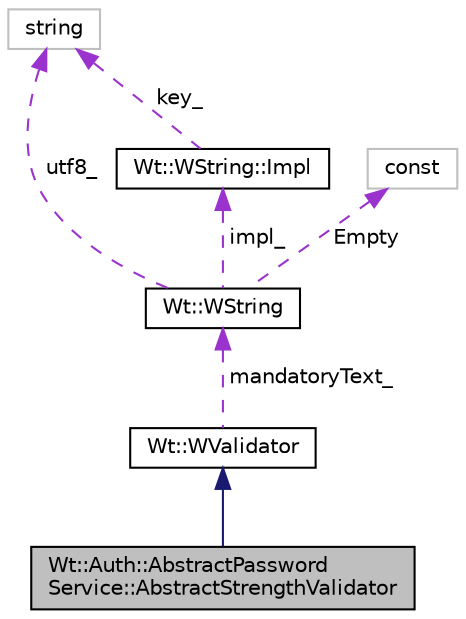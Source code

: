digraph "Wt::Auth::AbstractPasswordService::AbstractStrengthValidator"
{
 // LATEX_PDF_SIZE
  edge [fontname="Helvetica",fontsize="10",labelfontname="Helvetica",labelfontsize="10"];
  node [fontname="Helvetica",fontsize="10",shape=record];
  Node1 [label="Wt::Auth::AbstractPassword\lService::AbstractStrengthValidator",height=0.2,width=0.4,color="black", fillcolor="grey75", style="filled", fontcolor="black",tooltip="Validator for password strength."];
  Node2 -> Node1 [dir="back",color="midnightblue",fontsize="10",style="solid"];
  Node2 [label="Wt::WValidator",height=0.2,width=0.4,color="black", fillcolor="white", style="filled",URL="$classWt_1_1WValidator.html",tooltip="A validator is used to validate user input according to pre-defined rules."];
  Node3 -> Node2 [dir="back",color="darkorchid3",fontsize="10",style="dashed",label=" mandatoryText_" ];
  Node3 [label="Wt::WString",height=0.2,width=0.4,color="black", fillcolor="white", style="filled",URL="$classWt_1_1WString.html",tooltip="A value class which describes a locale-aware unicode string."];
  Node4 -> Node3 [dir="back",color="darkorchid3",fontsize="10",style="dashed",label=" impl_" ];
  Node4 [label="Wt::WString::Impl",height=0.2,width=0.4,color="black", fillcolor="white", style="filled",URL="$structWt_1_1WString_1_1Impl.html",tooltip=" "];
  Node5 -> Node4 [dir="back",color="darkorchid3",fontsize="10",style="dashed",label=" key_" ];
  Node5 [label="string",height=0.2,width=0.4,color="grey75", fillcolor="white", style="filled",tooltip=" "];
  Node5 -> Node3 [dir="back",color="darkorchid3",fontsize="10",style="dashed",label=" utf8_" ];
  Node6 -> Node3 [dir="back",color="darkorchid3",fontsize="10",style="dashed",label=" Empty" ];
  Node6 [label="const",height=0.2,width=0.4,color="grey75", fillcolor="white", style="filled",tooltip=" "];
}
